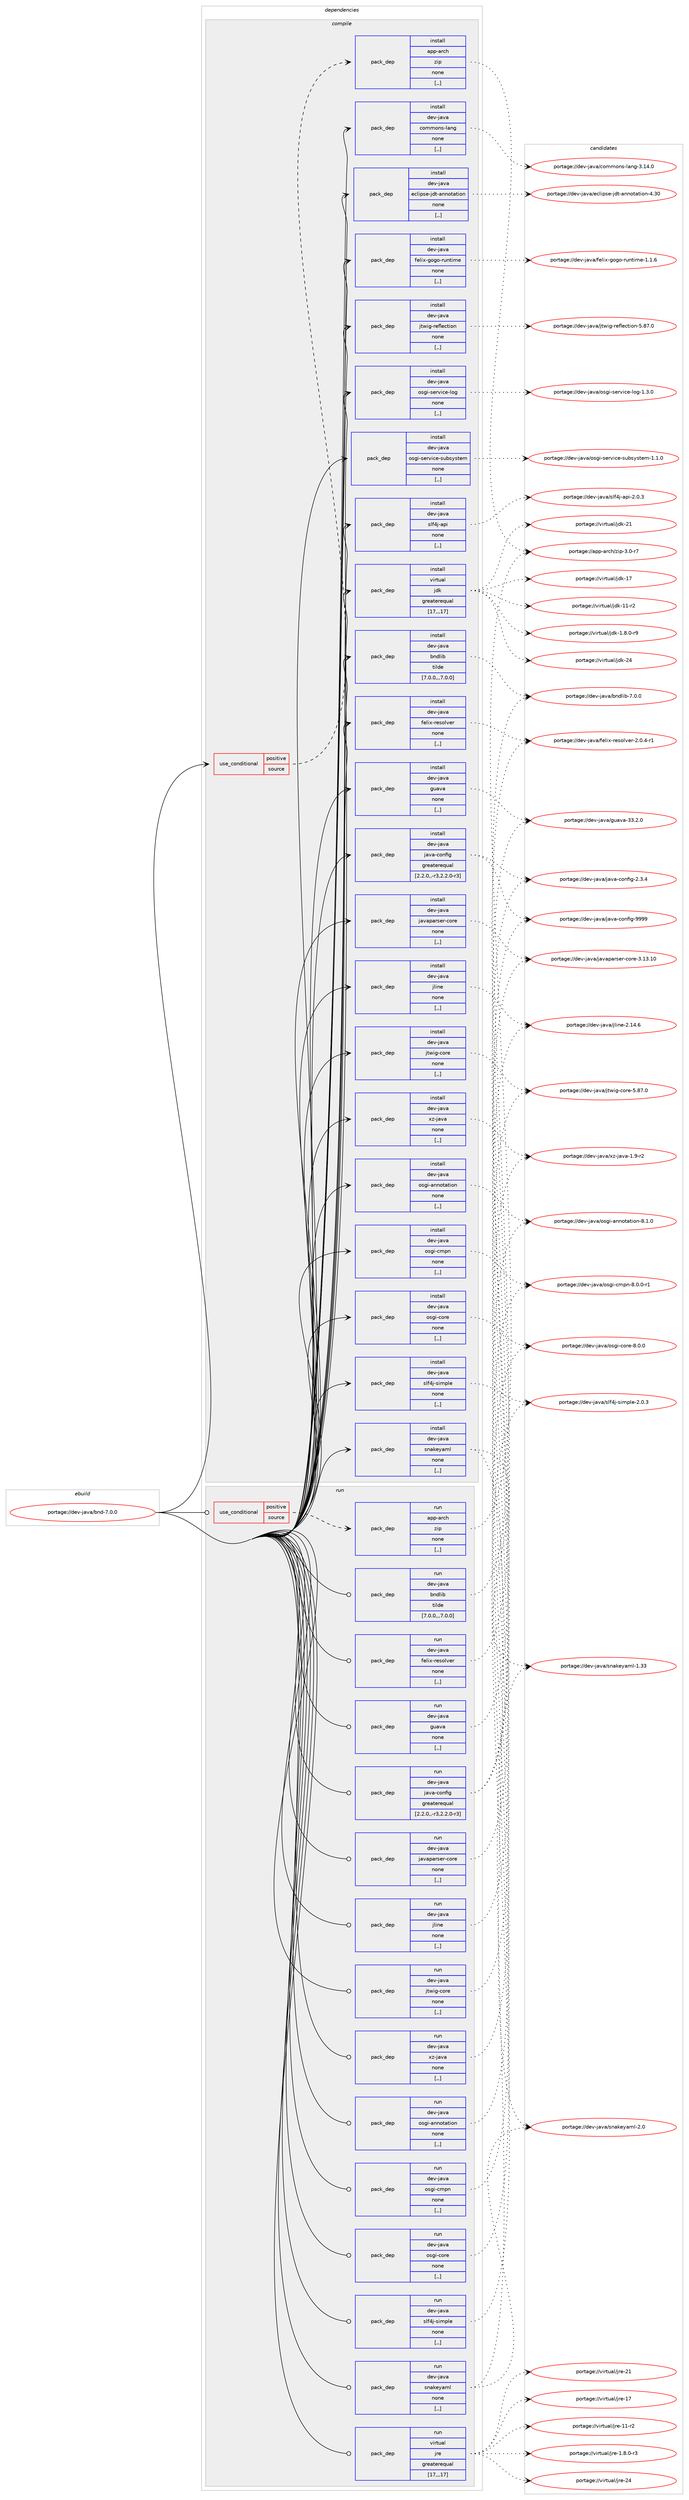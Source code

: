 digraph prolog {

# *************
# Graph options
# *************

newrank=true;
concentrate=true;
compound=true;
graph [rankdir=LR,fontname=Helvetica,fontsize=10,ranksep=1.5];#, ranksep=2.5, nodesep=0.2];
edge  [arrowhead=vee];
node  [fontname=Helvetica,fontsize=10];

# **********
# The ebuild
# **********

subgraph cluster_leftcol {
color=gray;
label=<<i>ebuild</i>>;
id [label="portage://dev-java/bnd-7.0.0", color=red, width=4, href="../dev-java/bnd-7.0.0.svg"];
}

# ****************
# The dependencies
# ****************

subgraph cluster_midcol {
color=gray;
label=<<i>dependencies</i>>;
subgraph cluster_compile {
fillcolor="#eeeeee";
style=filled;
label=<<i>compile</i>>;
subgraph cond21495 {
dependency92944 [label=<<TABLE BORDER="0" CELLBORDER="1" CELLSPACING="0" CELLPADDING="4"><TR><TD ROWSPAN="3" CELLPADDING="10">use_conditional</TD></TR><TR><TD>positive</TD></TR><TR><TD>source</TD></TR></TABLE>>, shape=none, color=red];
subgraph pack70394 {
dependency92945 [label=<<TABLE BORDER="0" CELLBORDER="1" CELLSPACING="0" CELLPADDING="4" WIDTH="220"><TR><TD ROWSPAN="6" CELLPADDING="30">pack_dep</TD></TR><TR><TD WIDTH="110">install</TD></TR><TR><TD>app-arch</TD></TR><TR><TD>zip</TD></TR><TR><TD>none</TD></TR><TR><TD>[,,]</TD></TR></TABLE>>, shape=none, color=blue];
}
dependency92944:e -> dependency92945:w [weight=20,style="dashed",arrowhead="vee"];
}
id:e -> dependency92944:w [weight=20,style="solid",arrowhead="vee"];
subgraph pack70395 {
dependency92946 [label=<<TABLE BORDER="0" CELLBORDER="1" CELLSPACING="0" CELLPADDING="4" WIDTH="220"><TR><TD ROWSPAN="6" CELLPADDING="30">pack_dep</TD></TR><TR><TD WIDTH="110">install</TD></TR><TR><TD>dev-java</TD></TR><TR><TD>bndlib</TD></TR><TR><TD>tilde</TD></TR><TR><TD>[7.0.0,,,7.0.0]</TD></TR></TABLE>>, shape=none, color=blue];
}
id:e -> dependency92946:w [weight=20,style="solid",arrowhead="vee"];
subgraph pack70396 {
dependency92947 [label=<<TABLE BORDER="0" CELLBORDER="1" CELLSPACING="0" CELLPADDING="4" WIDTH="220"><TR><TD ROWSPAN="6" CELLPADDING="30">pack_dep</TD></TR><TR><TD WIDTH="110">install</TD></TR><TR><TD>dev-java</TD></TR><TR><TD>commons-lang</TD></TR><TR><TD>none</TD></TR><TR><TD>[,,]</TD></TR></TABLE>>, shape=none, color=blue];
}
id:e -> dependency92947:w [weight=20,style="solid",arrowhead="vee"];
subgraph pack70397 {
dependency92948 [label=<<TABLE BORDER="0" CELLBORDER="1" CELLSPACING="0" CELLPADDING="4" WIDTH="220"><TR><TD ROWSPAN="6" CELLPADDING="30">pack_dep</TD></TR><TR><TD WIDTH="110">install</TD></TR><TR><TD>dev-java</TD></TR><TR><TD>eclipse-jdt-annotation</TD></TR><TR><TD>none</TD></TR><TR><TD>[,,]</TD></TR></TABLE>>, shape=none, color=blue];
}
id:e -> dependency92948:w [weight=20,style="solid",arrowhead="vee"];
subgraph pack70398 {
dependency92949 [label=<<TABLE BORDER="0" CELLBORDER="1" CELLSPACING="0" CELLPADDING="4" WIDTH="220"><TR><TD ROWSPAN="6" CELLPADDING="30">pack_dep</TD></TR><TR><TD WIDTH="110">install</TD></TR><TR><TD>dev-java</TD></TR><TR><TD>felix-gogo-runtime</TD></TR><TR><TD>none</TD></TR><TR><TD>[,,]</TD></TR></TABLE>>, shape=none, color=blue];
}
id:e -> dependency92949:w [weight=20,style="solid",arrowhead="vee"];
subgraph pack70399 {
dependency92950 [label=<<TABLE BORDER="0" CELLBORDER="1" CELLSPACING="0" CELLPADDING="4" WIDTH="220"><TR><TD ROWSPAN="6" CELLPADDING="30">pack_dep</TD></TR><TR><TD WIDTH="110">install</TD></TR><TR><TD>dev-java</TD></TR><TR><TD>felix-resolver</TD></TR><TR><TD>none</TD></TR><TR><TD>[,,]</TD></TR></TABLE>>, shape=none, color=blue];
}
id:e -> dependency92950:w [weight=20,style="solid",arrowhead="vee"];
subgraph pack70400 {
dependency92951 [label=<<TABLE BORDER="0" CELLBORDER="1" CELLSPACING="0" CELLPADDING="4" WIDTH="220"><TR><TD ROWSPAN="6" CELLPADDING="30">pack_dep</TD></TR><TR><TD WIDTH="110">install</TD></TR><TR><TD>dev-java</TD></TR><TR><TD>guava</TD></TR><TR><TD>none</TD></TR><TR><TD>[,,]</TD></TR></TABLE>>, shape=none, color=blue];
}
id:e -> dependency92951:w [weight=20,style="solid",arrowhead="vee"];
subgraph pack70401 {
dependency92952 [label=<<TABLE BORDER="0" CELLBORDER="1" CELLSPACING="0" CELLPADDING="4" WIDTH="220"><TR><TD ROWSPAN="6" CELLPADDING="30">pack_dep</TD></TR><TR><TD WIDTH="110">install</TD></TR><TR><TD>dev-java</TD></TR><TR><TD>java-config</TD></TR><TR><TD>greaterequal</TD></TR><TR><TD>[2.2.0,,-r3,2.2.0-r3]</TD></TR></TABLE>>, shape=none, color=blue];
}
id:e -> dependency92952:w [weight=20,style="solid",arrowhead="vee"];
subgraph pack70402 {
dependency92953 [label=<<TABLE BORDER="0" CELLBORDER="1" CELLSPACING="0" CELLPADDING="4" WIDTH="220"><TR><TD ROWSPAN="6" CELLPADDING="30">pack_dep</TD></TR><TR><TD WIDTH="110">install</TD></TR><TR><TD>dev-java</TD></TR><TR><TD>javaparser-core</TD></TR><TR><TD>none</TD></TR><TR><TD>[,,]</TD></TR></TABLE>>, shape=none, color=blue];
}
id:e -> dependency92953:w [weight=20,style="solid",arrowhead="vee"];
subgraph pack70403 {
dependency92954 [label=<<TABLE BORDER="0" CELLBORDER="1" CELLSPACING="0" CELLPADDING="4" WIDTH="220"><TR><TD ROWSPAN="6" CELLPADDING="30">pack_dep</TD></TR><TR><TD WIDTH="110">install</TD></TR><TR><TD>dev-java</TD></TR><TR><TD>jline</TD></TR><TR><TD>none</TD></TR><TR><TD>[,,]</TD></TR></TABLE>>, shape=none, color=blue];
}
id:e -> dependency92954:w [weight=20,style="solid",arrowhead="vee"];
subgraph pack70404 {
dependency92955 [label=<<TABLE BORDER="0" CELLBORDER="1" CELLSPACING="0" CELLPADDING="4" WIDTH="220"><TR><TD ROWSPAN="6" CELLPADDING="30">pack_dep</TD></TR><TR><TD WIDTH="110">install</TD></TR><TR><TD>dev-java</TD></TR><TR><TD>jtwig-core</TD></TR><TR><TD>none</TD></TR><TR><TD>[,,]</TD></TR></TABLE>>, shape=none, color=blue];
}
id:e -> dependency92955:w [weight=20,style="solid",arrowhead="vee"];
subgraph pack70405 {
dependency92956 [label=<<TABLE BORDER="0" CELLBORDER="1" CELLSPACING="0" CELLPADDING="4" WIDTH="220"><TR><TD ROWSPAN="6" CELLPADDING="30">pack_dep</TD></TR><TR><TD WIDTH="110">install</TD></TR><TR><TD>dev-java</TD></TR><TR><TD>jtwig-reflection</TD></TR><TR><TD>none</TD></TR><TR><TD>[,,]</TD></TR></TABLE>>, shape=none, color=blue];
}
id:e -> dependency92956:w [weight=20,style="solid",arrowhead="vee"];
subgraph pack70406 {
dependency92957 [label=<<TABLE BORDER="0" CELLBORDER="1" CELLSPACING="0" CELLPADDING="4" WIDTH="220"><TR><TD ROWSPAN="6" CELLPADDING="30">pack_dep</TD></TR><TR><TD WIDTH="110">install</TD></TR><TR><TD>dev-java</TD></TR><TR><TD>osgi-annotation</TD></TR><TR><TD>none</TD></TR><TR><TD>[,,]</TD></TR></TABLE>>, shape=none, color=blue];
}
id:e -> dependency92957:w [weight=20,style="solid",arrowhead="vee"];
subgraph pack70407 {
dependency92958 [label=<<TABLE BORDER="0" CELLBORDER="1" CELLSPACING="0" CELLPADDING="4" WIDTH="220"><TR><TD ROWSPAN="6" CELLPADDING="30">pack_dep</TD></TR><TR><TD WIDTH="110">install</TD></TR><TR><TD>dev-java</TD></TR><TR><TD>osgi-cmpn</TD></TR><TR><TD>none</TD></TR><TR><TD>[,,]</TD></TR></TABLE>>, shape=none, color=blue];
}
id:e -> dependency92958:w [weight=20,style="solid",arrowhead="vee"];
subgraph pack70408 {
dependency92959 [label=<<TABLE BORDER="0" CELLBORDER="1" CELLSPACING="0" CELLPADDING="4" WIDTH="220"><TR><TD ROWSPAN="6" CELLPADDING="30">pack_dep</TD></TR><TR><TD WIDTH="110">install</TD></TR><TR><TD>dev-java</TD></TR><TR><TD>osgi-core</TD></TR><TR><TD>none</TD></TR><TR><TD>[,,]</TD></TR></TABLE>>, shape=none, color=blue];
}
id:e -> dependency92959:w [weight=20,style="solid",arrowhead="vee"];
subgraph pack70409 {
dependency92960 [label=<<TABLE BORDER="0" CELLBORDER="1" CELLSPACING="0" CELLPADDING="4" WIDTH="220"><TR><TD ROWSPAN="6" CELLPADDING="30">pack_dep</TD></TR><TR><TD WIDTH="110">install</TD></TR><TR><TD>dev-java</TD></TR><TR><TD>osgi-service-log</TD></TR><TR><TD>none</TD></TR><TR><TD>[,,]</TD></TR></TABLE>>, shape=none, color=blue];
}
id:e -> dependency92960:w [weight=20,style="solid",arrowhead="vee"];
subgraph pack70410 {
dependency92961 [label=<<TABLE BORDER="0" CELLBORDER="1" CELLSPACING="0" CELLPADDING="4" WIDTH="220"><TR><TD ROWSPAN="6" CELLPADDING="30">pack_dep</TD></TR><TR><TD WIDTH="110">install</TD></TR><TR><TD>dev-java</TD></TR><TR><TD>osgi-service-subsystem</TD></TR><TR><TD>none</TD></TR><TR><TD>[,,]</TD></TR></TABLE>>, shape=none, color=blue];
}
id:e -> dependency92961:w [weight=20,style="solid",arrowhead="vee"];
subgraph pack70411 {
dependency92962 [label=<<TABLE BORDER="0" CELLBORDER="1" CELLSPACING="0" CELLPADDING="4" WIDTH="220"><TR><TD ROWSPAN="6" CELLPADDING="30">pack_dep</TD></TR><TR><TD WIDTH="110">install</TD></TR><TR><TD>dev-java</TD></TR><TR><TD>slf4j-api</TD></TR><TR><TD>none</TD></TR><TR><TD>[,,]</TD></TR></TABLE>>, shape=none, color=blue];
}
id:e -> dependency92962:w [weight=20,style="solid",arrowhead="vee"];
subgraph pack70412 {
dependency92963 [label=<<TABLE BORDER="0" CELLBORDER="1" CELLSPACING="0" CELLPADDING="4" WIDTH="220"><TR><TD ROWSPAN="6" CELLPADDING="30">pack_dep</TD></TR><TR><TD WIDTH="110">install</TD></TR><TR><TD>dev-java</TD></TR><TR><TD>slf4j-simple</TD></TR><TR><TD>none</TD></TR><TR><TD>[,,]</TD></TR></TABLE>>, shape=none, color=blue];
}
id:e -> dependency92963:w [weight=20,style="solid",arrowhead="vee"];
subgraph pack70413 {
dependency92964 [label=<<TABLE BORDER="0" CELLBORDER="1" CELLSPACING="0" CELLPADDING="4" WIDTH="220"><TR><TD ROWSPAN="6" CELLPADDING="30">pack_dep</TD></TR><TR><TD WIDTH="110">install</TD></TR><TR><TD>dev-java</TD></TR><TR><TD>snakeyaml</TD></TR><TR><TD>none</TD></TR><TR><TD>[,,]</TD></TR></TABLE>>, shape=none, color=blue];
}
id:e -> dependency92964:w [weight=20,style="solid",arrowhead="vee"];
subgraph pack70414 {
dependency92965 [label=<<TABLE BORDER="0" CELLBORDER="1" CELLSPACING="0" CELLPADDING="4" WIDTH="220"><TR><TD ROWSPAN="6" CELLPADDING="30">pack_dep</TD></TR><TR><TD WIDTH="110">install</TD></TR><TR><TD>dev-java</TD></TR><TR><TD>xz-java</TD></TR><TR><TD>none</TD></TR><TR><TD>[,,]</TD></TR></TABLE>>, shape=none, color=blue];
}
id:e -> dependency92965:w [weight=20,style="solid",arrowhead="vee"];
subgraph pack70415 {
dependency92966 [label=<<TABLE BORDER="0" CELLBORDER="1" CELLSPACING="0" CELLPADDING="4" WIDTH="220"><TR><TD ROWSPAN="6" CELLPADDING="30">pack_dep</TD></TR><TR><TD WIDTH="110">install</TD></TR><TR><TD>virtual</TD></TR><TR><TD>jdk</TD></TR><TR><TD>greaterequal</TD></TR><TR><TD>[17,,,17]</TD></TR></TABLE>>, shape=none, color=blue];
}
id:e -> dependency92966:w [weight=20,style="solid",arrowhead="vee"];
}
subgraph cluster_compileandrun {
fillcolor="#eeeeee";
style=filled;
label=<<i>compile and run</i>>;
}
subgraph cluster_run {
fillcolor="#eeeeee";
style=filled;
label=<<i>run</i>>;
subgraph cond21496 {
dependency92967 [label=<<TABLE BORDER="0" CELLBORDER="1" CELLSPACING="0" CELLPADDING="4"><TR><TD ROWSPAN="3" CELLPADDING="10">use_conditional</TD></TR><TR><TD>positive</TD></TR><TR><TD>source</TD></TR></TABLE>>, shape=none, color=red];
subgraph pack70416 {
dependency92968 [label=<<TABLE BORDER="0" CELLBORDER="1" CELLSPACING="0" CELLPADDING="4" WIDTH="220"><TR><TD ROWSPAN="6" CELLPADDING="30">pack_dep</TD></TR><TR><TD WIDTH="110">run</TD></TR><TR><TD>app-arch</TD></TR><TR><TD>zip</TD></TR><TR><TD>none</TD></TR><TR><TD>[,,]</TD></TR></TABLE>>, shape=none, color=blue];
}
dependency92967:e -> dependency92968:w [weight=20,style="dashed",arrowhead="vee"];
}
id:e -> dependency92967:w [weight=20,style="solid",arrowhead="odot"];
subgraph pack70417 {
dependency92969 [label=<<TABLE BORDER="0" CELLBORDER="1" CELLSPACING="0" CELLPADDING="4" WIDTH="220"><TR><TD ROWSPAN="6" CELLPADDING="30">pack_dep</TD></TR><TR><TD WIDTH="110">run</TD></TR><TR><TD>dev-java</TD></TR><TR><TD>bndlib</TD></TR><TR><TD>tilde</TD></TR><TR><TD>[7.0.0,,,7.0.0]</TD></TR></TABLE>>, shape=none, color=blue];
}
id:e -> dependency92969:w [weight=20,style="solid",arrowhead="odot"];
subgraph pack70418 {
dependency92970 [label=<<TABLE BORDER="0" CELLBORDER="1" CELLSPACING="0" CELLPADDING="4" WIDTH="220"><TR><TD ROWSPAN="6" CELLPADDING="30">pack_dep</TD></TR><TR><TD WIDTH="110">run</TD></TR><TR><TD>dev-java</TD></TR><TR><TD>felix-resolver</TD></TR><TR><TD>none</TD></TR><TR><TD>[,,]</TD></TR></TABLE>>, shape=none, color=blue];
}
id:e -> dependency92970:w [weight=20,style="solid",arrowhead="odot"];
subgraph pack70419 {
dependency92971 [label=<<TABLE BORDER="0" CELLBORDER="1" CELLSPACING="0" CELLPADDING="4" WIDTH="220"><TR><TD ROWSPAN="6" CELLPADDING="30">pack_dep</TD></TR><TR><TD WIDTH="110">run</TD></TR><TR><TD>dev-java</TD></TR><TR><TD>guava</TD></TR><TR><TD>none</TD></TR><TR><TD>[,,]</TD></TR></TABLE>>, shape=none, color=blue];
}
id:e -> dependency92971:w [weight=20,style="solid",arrowhead="odot"];
subgraph pack70420 {
dependency92972 [label=<<TABLE BORDER="0" CELLBORDER="1" CELLSPACING="0" CELLPADDING="4" WIDTH="220"><TR><TD ROWSPAN="6" CELLPADDING="30">pack_dep</TD></TR><TR><TD WIDTH="110">run</TD></TR><TR><TD>dev-java</TD></TR><TR><TD>java-config</TD></TR><TR><TD>greaterequal</TD></TR><TR><TD>[2.2.0,,-r3,2.2.0-r3]</TD></TR></TABLE>>, shape=none, color=blue];
}
id:e -> dependency92972:w [weight=20,style="solid",arrowhead="odot"];
subgraph pack70421 {
dependency92973 [label=<<TABLE BORDER="0" CELLBORDER="1" CELLSPACING="0" CELLPADDING="4" WIDTH="220"><TR><TD ROWSPAN="6" CELLPADDING="30">pack_dep</TD></TR><TR><TD WIDTH="110">run</TD></TR><TR><TD>dev-java</TD></TR><TR><TD>javaparser-core</TD></TR><TR><TD>none</TD></TR><TR><TD>[,,]</TD></TR></TABLE>>, shape=none, color=blue];
}
id:e -> dependency92973:w [weight=20,style="solid",arrowhead="odot"];
subgraph pack70422 {
dependency92974 [label=<<TABLE BORDER="0" CELLBORDER="1" CELLSPACING="0" CELLPADDING="4" WIDTH="220"><TR><TD ROWSPAN="6" CELLPADDING="30">pack_dep</TD></TR><TR><TD WIDTH="110">run</TD></TR><TR><TD>dev-java</TD></TR><TR><TD>jline</TD></TR><TR><TD>none</TD></TR><TR><TD>[,,]</TD></TR></TABLE>>, shape=none, color=blue];
}
id:e -> dependency92974:w [weight=20,style="solid",arrowhead="odot"];
subgraph pack70423 {
dependency92975 [label=<<TABLE BORDER="0" CELLBORDER="1" CELLSPACING="0" CELLPADDING="4" WIDTH="220"><TR><TD ROWSPAN="6" CELLPADDING="30">pack_dep</TD></TR><TR><TD WIDTH="110">run</TD></TR><TR><TD>dev-java</TD></TR><TR><TD>jtwig-core</TD></TR><TR><TD>none</TD></TR><TR><TD>[,,]</TD></TR></TABLE>>, shape=none, color=blue];
}
id:e -> dependency92975:w [weight=20,style="solid",arrowhead="odot"];
subgraph pack70424 {
dependency92976 [label=<<TABLE BORDER="0" CELLBORDER="1" CELLSPACING="0" CELLPADDING="4" WIDTH="220"><TR><TD ROWSPAN="6" CELLPADDING="30">pack_dep</TD></TR><TR><TD WIDTH="110">run</TD></TR><TR><TD>dev-java</TD></TR><TR><TD>osgi-annotation</TD></TR><TR><TD>none</TD></TR><TR><TD>[,,]</TD></TR></TABLE>>, shape=none, color=blue];
}
id:e -> dependency92976:w [weight=20,style="solid",arrowhead="odot"];
subgraph pack70425 {
dependency92977 [label=<<TABLE BORDER="0" CELLBORDER="1" CELLSPACING="0" CELLPADDING="4" WIDTH="220"><TR><TD ROWSPAN="6" CELLPADDING="30">pack_dep</TD></TR><TR><TD WIDTH="110">run</TD></TR><TR><TD>dev-java</TD></TR><TR><TD>osgi-cmpn</TD></TR><TR><TD>none</TD></TR><TR><TD>[,,]</TD></TR></TABLE>>, shape=none, color=blue];
}
id:e -> dependency92977:w [weight=20,style="solid",arrowhead="odot"];
subgraph pack70426 {
dependency92978 [label=<<TABLE BORDER="0" CELLBORDER="1" CELLSPACING="0" CELLPADDING="4" WIDTH="220"><TR><TD ROWSPAN="6" CELLPADDING="30">pack_dep</TD></TR><TR><TD WIDTH="110">run</TD></TR><TR><TD>dev-java</TD></TR><TR><TD>osgi-core</TD></TR><TR><TD>none</TD></TR><TR><TD>[,,]</TD></TR></TABLE>>, shape=none, color=blue];
}
id:e -> dependency92978:w [weight=20,style="solid",arrowhead="odot"];
subgraph pack70427 {
dependency92979 [label=<<TABLE BORDER="0" CELLBORDER="1" CELLSPACING="0" CELLPADDING="4" WIDTH="220"><TR><TD ROWSPAN="6" CELLPADDING="30">pack_dep</TD></TR><TR><TD WIDTH="110">run</TD></TR><TR><TD>dev-java</TD></TR><TR><TD>slf4j-simple</TD></TR><TR><TD>none</TD></TR><TR><TD>[,,]</TD></TR></TABLE>>, shape=none, color=blue];
}
id:e -> dependency92979:w [weight=20,style="solid",arrowhead="odot"];
subgraph pack70428 {
dependency92980 [label=<<TABLE BORDER="0" CELLBORDER="1" CELLSPACING="0" CELLPADDING="4" WIDTH="220"><TR><TD ROWSPAN="6" CELLPADDING="30">pack_dep</TD></TR><TR><TD WIDTH="110">run</TD></TR><TR><TD>dev-java</TD></TR><TR><TD>snakeyaml</TD></TR><TR><TD>none</TD></TR><TR><TD>[,,]</TD></TR></TABLE>>, shape=none, color=blue];
}
id:e -> dependency92980:w [weight=20,style="solid",arrowhead="odot"];
subgraph pack70429 {
dependency92981 [label=<<TABLE BORDER="0" CELLBORDER="1" CELLSPACING="0" CELLPADDING="4" WIDTH="220"><TR><TD ROWSPAN="6" CELLPADDING="30">pack_dep</TD></TR><TR><TD WIDTH="110">run</TD></TR><TR><TD>dev-java</TD></TR><TR><TD>xz-java</TD></TR><TR><TD>none</TD></TR><TR><TD>[,,]</TD></TR></TABLE>>, shape=none, color=blue];
}
id:e -> dependency92981:w [weight=20,style="solid",arrowhead="odot"];
subgraph pack70430 {
dependency92982 [label=<<TABLE BORDER="0" CELLBORDER="1" CELLSPACING="0" CELLPADDING="4" WIDTH="220"><TR><TD ROWSPAN="6" CELLPADDING="30">pack_dep</TD></TR><TR><TD WIDTH="110">run</TD></TR><TR><TD>virtual</TD></TR><TR><TD>jre</TD></TR><TR><TD>greaterequal</TD></TR><TR><TD>[17,,,17]</TD></TR></TABLE>>, shape=none, color=blue];
}
id:e -> dependency92982:w [weight=20,style="solid",arrowhead="odot"];
}
}

# **************
# The candidates
# **************

subgraph cluster_choices {
rank=same;
color=gray;
label=<<i>candidates</i>>;

subgraph choice70394 {
color=black;
nodesep=1;
choice9711211245971149910447122105112455146484511455 [label="portage://app-arch/zip-3.0-r7", color=red, width=4,href="../app-arch/zip-3.0-r7.svg"];
dependency92945:e -> choice9711211245971149910447122105112455146484511455:w [style=dotted,weight="100"];
}
subgraph choice70395 {
color=black;
nodesep=1;
choice100101118451069711897479811010010810598455546484648 [label="portage://dev-java/bndlib-7.0.0", color=red, width=4,href="../dev-java/bndlib-7.0.0.svg"];
dependency92946:e -> choice100101118451069711897479811010010810598455546484648:w [style=dotted,weight="100"];
}
subgraph choice70396 {
color=black;
nodesep=1;
choice1001011184510697118974799111109109111110115451089711010345514649524648 [label="portage://dev-java/commons-lang-3.14.0", color=red, width=4,href="../dev-java/commons-lang-3.14.0.svg"];
dependency92947:e -> choice1001011184510697118974799111109109111110115451089711010345514649524648:w [style=dotted,weight="100"];
}
subgraph choice70397 {
color=black;
nodesep=1;
choice1001011184510697118974710199108105112115101451061001164597110110111116971161051111104552465148 [label="portage://dev-java/eclipse-jdt-annotation-4.30", color=red, width=4,href="../dev-java/eclipse-jdt-annotation-4.30.svg"];
dependency92948:e -> choice1001011184510697118974710199108105112115101451061001164597110110111116971161051111104552465148:w [style=dotted,weight="100"];
}
subgraph choice70398 {
color=black;
nodesep=1;
choice100101118451069711897471021011081051204510311110311145114117110116105109101454946494654 [label="portage://dev-java/felix-gogo-runtime-1.1.6", color=red, width=4,href="../dev-java/felix-gogo-runtime-1.1.6.svg"];
dependency92949:e -> choice100101118451069711897471021011081051204510311110311145114117110116105109101454946494654:w [style=dotted,weight="100"];
}
subgraph choice70399 {
color=black;
nodesep=1;
choice10010111845106971189747102101108105120451141011151111081181011144550464846524511449 [label="portage://dev-java/felix-resolver-2.0.4-r1", color=red, width=4,href="../dev-java/felix-resolver-2.0.4-r1.svg"];
dependency92950:e -> choice10010111845106971189747102101108105120451141011151111081181011144550464846524511449:w [style=dotted,weight="100"];
}
subgraph choice70400 {
color=black;
nodesep=1;
choice10010111845106971189747103117971189745515146504648 [label="portage://dev-java/guava-33.2.0", color=red, width=4,href="../dev-java/guava-33.2.0.svg"];
dependency92951:e -> choice10010111845106971189747103117971189745515146504648:w [style=dotted,weight="100"];
}
subgraph choice70401 {
color=black;
nodesep=1;
choice10010111845106971189747106971189745991111101021051034557575757 [label="portage://dev-java/java-config-9999", color=red, width=4,href="../dev-java/java-config-9999.svg"];
choice1001011184510697118974710697118974599111110102105103455046514652 [label="portage://dev-java/java-config-2.3.4", color=red, width=4,href="../dev-java/java-config-2.3.4.svg"];
dependency92952:e -> choice10010111845106971189747106971189745991111101021051034557575757:w [style=dotted,weight="100"];
dependency92952:e -> choice1001011184510697118974710697118974599111110102105103455046514652:w [style=dotted,weight="100"];
}
subgraph choice70402 {
color=black;
nodesep=1;
choice1001011184510697118974710697118971129711411510111445991111141014551464951464948 [label="portage://dev-java/javaparser-core-3.13.10", color=red, width=4,href="../dev-java/javaparser-core-3.13.10.svg"];
dependency92953:e -> choice1001011184510697118974710697118971129711411510111445991111141014551464951464948:w [style=dotted,weight="100"];
}
subgraph choice70403 {
color=black;
nodesep=1;
choice1001011184510697118974710610810511010145504649524654 [label="portage://dev-java/jline-2.14.6", color=red, width=4,href="../dev-java/jline-2.14.6.svg"];
dependency92954:e -> choice1001011184510697118974710610810511010145504649524654:w [style=dotted,weight="100"];
}
subgraph choice70404 {
color=black;
nodesep=1;
choice10010111845106971189747106116119105103459911111410145534656554648 [label="portage://dev-java/jtwig-core-5.87.0", color=red, width=4,href="../dev-java/jtwig-core-5.87.0.svg"];
dependency92955:e -> choice10010111845106971189747106116119105103459911111410145534656554648:w [style=dotted,weight="100"];
}
subgraph choice70405 {
color=black;
nodesep=1;
choice10010111845106971189747106116119105103451141011021081019911610511111045534656554648 [label="portage://dev-java/jtwig-reflection-5.87.0", color=red, width=4,href="../dev-java/jtwig-reflection-5.87.0.svg"];
dependency92956:e -> choice10010111845106971189747106116119105103451141011021081019911610511111045534656554648:w [style=dotted,weight="100"];
}
subgraph choice70406 {
color=black;
nodesep=1;
choice10010111845106971189747111115103105459711011011111697116105111110455646494648 [label="portage://dev-java/osgi-annotation-8.1.0", color=red, width=4,href="../dev-java/osgi-annotation-8.1.0.svg"];
dependency92957:e -> choice10010111845106971189747111115103105459711011011111697116105111110455646494648:w [style=dotted,weight="100"];
}
subgraph choice70407 {
color=black;
nodesep=1;
choice1001011184510697118974711111510310545991091121104556464846484511449 [label="portage://dev-java/osgi-cmpn-8.0.0-r1", color=red, width=4,href="../dev-java/osgi-cmpn-8.0.0-r1.svg"];
dependency92958:e -> choice1001011184510697118974711111510310545991091121104556464846484511449:w [style=dotted,weight="100"];
}
subgraph choice70408 {
color=black;
nodesep=1;
choice100101118451069711897471111151031054599111114101455646484648 [label="portage://dev-java/osgi-core-8.0.0", color=red, width=4,href="../dev-java/osgi-core-8.0.0.svg"];
dependency92959:e -> choice100101118451069711897471111151031054599111114101455646484648:w [style=dotted,weight="100"];
}
subgraph choice70409 {
color=black;
nodesep=1;
choice10010111845106971189747111115103105451151011141181059910145108111103454946514648 [label="portage://dev-java/osgi-service-log-1.3.0", color=red, width=4,href="../dev-java/osgi-service-log-1.3.0.svg"];
dependency92960:e -> choice10010111845106971189747111115103105451151011141181059910145108111103454946514648:w [style=dotted,weight="100"];
}
subgraph choice70410 {
color=black;
nodesep=1;
choice1001011184510697118974711111510310545115101114118105991014511511798115121115116101109454946494648 [label="portage://dev-java/osgi-service-subsystem-1.1.0", color=red, width=4,href="../dev-java/osgi-service-subsystem-1.1.0.svg"];
dependency92961:e -> choice1001011184510697118974711111510310545115101114118105991014511511798115121115116101109454946494648:w [style=dotted,weight="100"];
}
subgraph choice70411 {
color=black;
nodesep=1;
choice10010111845106971189747115108102521064597112105455046484651 [label="portage://dev-java/slf4j-api-2.0.3", color=red, width=4,href="../dev-java/slf4j-api-2.0.3.svg"];
dependency92962:e -> choice10010111845106971189747115108102521064597112105455046484651:w [style=dotted,weight="100"];
}
subgraph choice70412 {
color=black;
nodesep=1;
choice100101118451069711897471151081025210645115105109112108101455046484651 [label="portage://dev-java/slf4j-simple-2.0.3", color=red, width=4,href="../dev-java/slf4j-simple-2.0.3.svg"];
dependency92963:e -> choice100101118451069711897471151081025210645115105109112108101455046484651:w [style=dotted,weight="100"];
}
subgraph choice70413 {
color=black;
nodesep=1;
choice10010111845106971189747115110971071011219710910845504648 [label="portage://dev-java/snakeyaml-2.0", color=red, width=4,href="../dev-java/snakeyaml-2.0.svg"];
choice1001011184510697118974711511097107101121971091084549465151 [label="portage://dev-java/snakeyaml-1.33", color=red, width=4,href="../dev-java/snakeyaml-1.33.svg"];
dependency92964:e -> choice10010111845106971189747115110971071011219710910845504648:w [style=dotted,weight="100"];
dependency92964:e -> choice1001011184510697118974711511097107101121971091084549465151:w [style=dotted,weight="100"];
}
subgraph choice70414 {
color=black;
nodesep=1;
choice10010111845106971189747120122451069711897454946574511450 [label="portage://dev-java/xz-java-1.9-r2", color=red, width=4,href="../dev-java/xz-java-1.9-r2.svg"];
dependency92965:e -> choice10010111845106971189747120122451069711897454946574511450:w [style=dotted,weight="100"];
}
subgraph choice70415 {
color=black;
nodesep=1;
choice1181051141161179710847106100107455052 [label="portage://virtual/jdk-24", color=red, width=4,href="../virtual/jdk-24.svg"];
choice1181051141161179710847106100107455049 [label="portage://virtual/jdk-21", color=red, width=4,href="../virtual/jdk-21.svg"];
choice1181051141161179710847106100107454955 [label="portage://virtual/jdk-17", color=red, width=4,href="../virtual/jdk-17.svg"];
choice11810511411611797108471061001074549494511450 [label="portage://virtual/jdk-11-r2", color=red, width=4,href="../virtual/jdk-11-r2.svg"];
choice11810511411611797108471061001074549465646484511457 [label="portage://virtual/jdk-1.8.0-r9", color=red, width=4,href="../virtual/jdk-1.8.0-r9.svg"];
dependency92966:e -> choice1181051141161179710847106100107455052:w [style=dotted,weight="100"];
dependency92966:e -> choice1181051141161179710847106100107455049:w [style=dotted,weight="100"];
dependency92966:e -> choice1181051141161179710847106100107454955:w [style=dotted,weight="100"];
dependency92966:e -> choice11810511411611797108471061001074549494511450:w [style=dotted,weight="100"];
dependency92966:e -> choice11810511411611797108471061001074549465646484511457:w [style=dotted,weight="100"];
}
subgraph choice70416 {
color=black;
nodesep=1;
choice9711211245971149910447122105112455146484511455 [label="portage://app-arch/zip-3.0-r7", color=red, width=4,href="../app-arch/zip-3.0-r7.svg"];
dependency92968:e -> choice9711211245971149910447122105112455146484511455:w [style=dotted,weight="100"];
}
subgraph choice70417 {
color=black;
nodesep=1;
choice100101118451069711897479811010010810598455546484648 [label="portage://dev-java/bndlib-7.0.0", color=red, width=4,href="../dev-java/bndlib-7.0.0.svg"];
dependency92969:e -> choice100101118451069711897479811010010810598455546484648:w [style=dotted,weight="100"];
}
subgraph choice70418 {
color=black;
nodesep=1;
choice10010111845106971189747102101108105120451141011151111081181011144550464846524511449 [label="portage://dev-java/felix-resolver-2.0.4-r1", color=red, width=4,href="../dev-java/felix-resolver-2.0.4-r1.svg"];
dependency92970:e -> choice10010111845106971189747102101108105120451141011151111081181011144550464846524511449:w [style=dotted,weight="100"];
}
subgraph choice70419 {
color=black;
nodesep=1;
choice10010111845106971189747103117971189745515146504648 [label="portage://dev-java/guava-33.2.0", color=red, width=4,href="../dev-java/guava-33.2.0.svg"];
dependency92971:e -> choice10010111845106971189747103117971189745515146504648:w [style=dotted,weight="100"];
}
subgraph choice70420 {
color=black;
nodesep=1;
choice10010111845106971189747106971189745991111101021051034557575757 [label="portage://dev-java/java-config-9999", color=red, width=4,href="../dev-java/java-config-9999.svg"];
choice1001011184510697118974710697118974599111110102105103455046514652 [label="portage://dev-java/java-config-2.3.4", color=red, width=4,href="../dev-java/java-config-2.3.4.svg"];
dependency92972:e -> choice10010111845106971189747106971189745991111101021051034557575757:w [style=dotted,weight="100"];
dependency92972:e -> choice1001011184510697118974710697118974599111110102105103455046514652:w [style=dotted,weight="100"];
}
subgraph choice70421 {
color=black;
nodesep=1;
choice1001011184510697118974710697118971129711411510111445991111141014551464951464948 [label="portage://dev-java/javaparser-core-3.13.10", color=red, width=4,href="../dev-java/javaparser-core-3.13.10.svg"];
dependency92973:e -> choice1001011184510697118974710697118971129711411510111445991111141014551464951464948:w [style=dotted,weight="100"];
}
subgraph choice70422 {
color=black;
nodesep=1;
choice1001011184510697118974710610810511010145504649524654 [label="portage://dev-java/jline-2.14.6", color=red, width=4,href="../dev-java/jline-2.14.6.svg"];
dependency92974:e -> choice1001011184510697118974710610810511010145504649524654:w [style=dotted,weight="100"];
}
subgraph choice70423 {
color=black;
nodesep=1;
choice10010111845106971189747106116119105103459911111410145534656554648 [label="portage://dev-java/jtwig-core-5.87.0", color=red, width=4,href="../dev-java/jtwig-core-5.87.0.svg"];
dependency92975:e -> choice10010111845106971189747106116119105103459911111410145534656554648:w [style=dotted,weight="100"];
}
subgraph choice70424 {
color=black;
nodesep=1;
choice10010111845106971189747111115103105459711011011111697116105111110455646494648 [label="portage://dev-java/osgi-annotation-8.1.0", color=red, width=4,href="../dev-java/osgi-annotation-8.1.0.svg"];
dependency92976:e -> choice10010111845106971189747111115103105459711011011111697116105111110455646494648:w [style=dotted,weight="100"];
}
subgraph choice70425 {
color=black;
nodesep=1;
choice1001011184510697118974711111510310545991091121104556464846484511449 [label="portage://dev-java/osgi-cmpn-8.0.0-r1", color=red, width=4,href="../dev-java/osgi-cmpn-8.0.0-r1.svg"];
dependency92977:e -> choice1001011184510697118974711111510310545991091121104556464846484511449:w [style=dotted,weight="100"];
}
subgraph choice70426 {
color=black;
nodesep=1;
choice100101118451069711897471111151031054599111114101455646484648 [label="portage://dev-java/osgi-core-8.0.0", color=red, width=4,href="../dev-java/osgi-core-8.0.0.svg"];
dependency92978:e -> choice100101118451069711897471111151031054599111114101455646484648:w [style=dotted,weight="100"];
}
subgraph choice70427 {
color=black;
nodesep=1;
choice100101118451069711897471151081025210645115105109112108101455046484651 [label="portage://dev-java/slf4j-simple-2.0.3", color=red, width=4,href="../dev-java/slf4j-simple-2.0.3.svg"];
dependency92979:e -> choice100101118451069711897471151081025210645115105109112108101455046484651:w [style=dotted,weight="100"];
}
subgraph choice70428 {
color=black;
nodesep=1;
choice10010111845106971189747115110971071011219710910845504648 [label="portage://dev-java/snakeyaml-2.0", color=red, width=4,href="../dev-java/snakeyaml-2.0.svg"];
choice1001011184510697118974711511097107101121971091084549465151 [label="portage://dev-java/snakeyaml-1.33", color=red, width=4,href="../dev-java/snakeyaml-1.33.svg"];
dependency92980:e -> choice10010111845106971189747115110971071011219710910845504648:w [style=dotted,weight="100"];
dependency92980:e -> choice1001011184510697118974711511097107101121971091084549465151:w [style=dotted,weight="100"];
}
subgraph choice70429 {
color=black;
nodesep=1;
choice10010111845106971189747120122451069711897454946574511450 [label="portage://dev-java/xz-java-1.9-r2", color=red, width=4,href="../dev-java/xz-java-1.9-r2.svg"];
dependency92981:e -> choice10010111845106971189747120122451069711897454946574511450:w [style=dotted,weight="100"];
}
subgraph choice70430 {
color=black;
nodesep=1;
choice1181051141161179710847106114101455052 [label="portage://virtual/jre-24", color=red, width=4,href="../virtual/jre-24.svg"];
choice1181051141161179710847106114101455049 [label="portage://virtual/jre-21", color=red, width=4,href="../virtual/jre-21.svg"];
choice1181051141161179710847106114101454955 [label="portage://virtual/jre-17", color=red, width=4,href="../virtual/jre-17.svg"];
choice11810511411611797108471061141014549494511450 [label="portage://virtual/jre-11-r2", color=red, width=4,href="../virtual/jre-11-r2.svg"];
choice11810511411611797108471061141014549465646484511451 [label="portage://virtual/jre-1.8.0-r3", color=red, width=4,href="../virtual/jre-1.8.0-r3.svg"];
dependency92982:e -> choice1181051141161179710847106114101455052:w [style=dotted,weight="100"];
dependency92982:e -> choice1181051141161179710847106114101455049:w [style=dotted,weight="100"];
dependency92982:e -> choice1181051141161179710847106114101454955:w [style=dotted,weight="100"];
dependency92982:e -> choice11810511411611797108471061141014549494511450:w [style=dotted,weight="100"];
dependency92982:e -> choice11810511411611797108471061141014549465646484511451:w [style=dotted,weight="100"];
}
}

}
